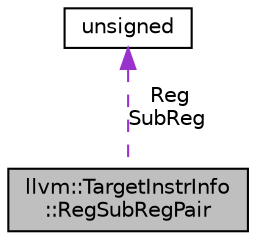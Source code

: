 digraph "llvm::TargetInstrInfo::RegSubRegPair"
{
 // LATEX_PDF_SIZE
  bgcolor="transparent";
  edge [fontname="Helvetica",fontsize="10",labelfontname="Helvetica",labelfontsize="10"];
  node [fontname="Helvetica",fontsize="10",shape="box"];
  Node1 [label="llvm::TargetInstrInfo\l::RegSubRegPair",height=0.2,width=0.4,color="black", fillcolor="grey75", style="filled", fontcolor="black",tooltip="A pair composed of a register and a sub-register index."];
  Node2 -> Node1 [dir="back",color="darkorchid3",fontsize="10",style="dashed",label=" Reg\nSubReg" ,fontname="Helvetica"];
  Node2 [label="unsigned",height=0.2,width=0.4,color="black",URL="$classunsigned.html",tooltip=" "];
}
